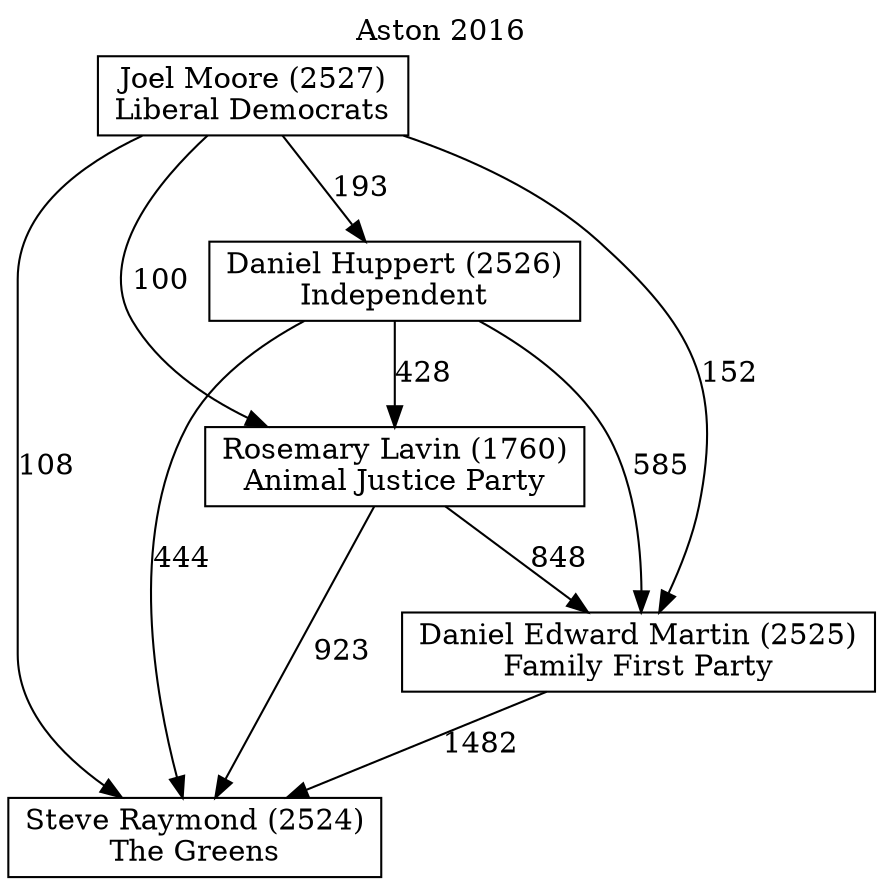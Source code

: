 // House preference flow
digraph "Steve Raymond (2524)_Aston_2016" {
	graph [label="Aston 2016" labelloc=t mclimit=10]
	node [shape=box]
	"Joel Moore (2527)" [label="Joel Moore (2527)
Liberal Democrats"]
	"Steve Raymond (2524)" [label="Steve Raymond (2524)
The Greens"]
	"Rosemary Lavin (1760)" [label="Rosemary Lavin (1760)
Animal Justice Party"]
	"Daniel Huppert (2526)" [label="Daniel Huppert (2526)
Independent"]
	"Daniel Edward Martin (2525)" [label="Daniel Edward Martin (2525)
Family First Party"]
	"Joel Moore (2527)" -> "Steve Raymond (2524)" [label=108]
	"Daniel Huppert (2526)" -> "Rosemary Lavin (1760)" [label=428]
	"Daniel Edward Martin (2525)" -> "Steve Raymond (2524)" [label=1482]
	"Rosemary Lavin (1760)" -> "Steve Raymond (2524)" [label=923]
	"Joel Moore (2527)" -> "Daniel Edward Martin (2525)" [label=152]
	"Daniel Huppert (2526)" -> "Steve Raymond (2524)" [label=444]
	"Joel Moore (2527)" -> "Rosemary Lavin (1760)" [label=100]
	"Daniel Huppert (2526)" -> "Daniel Edward Martin (2525)" [label=585]
	"Joel Moore (2527)" -> "Daniel Huppert (2526)" [label=193]
	"Rosemary Lavin (1760)" -> "Daniel Edward Martin (2525)" [label=848]
}
